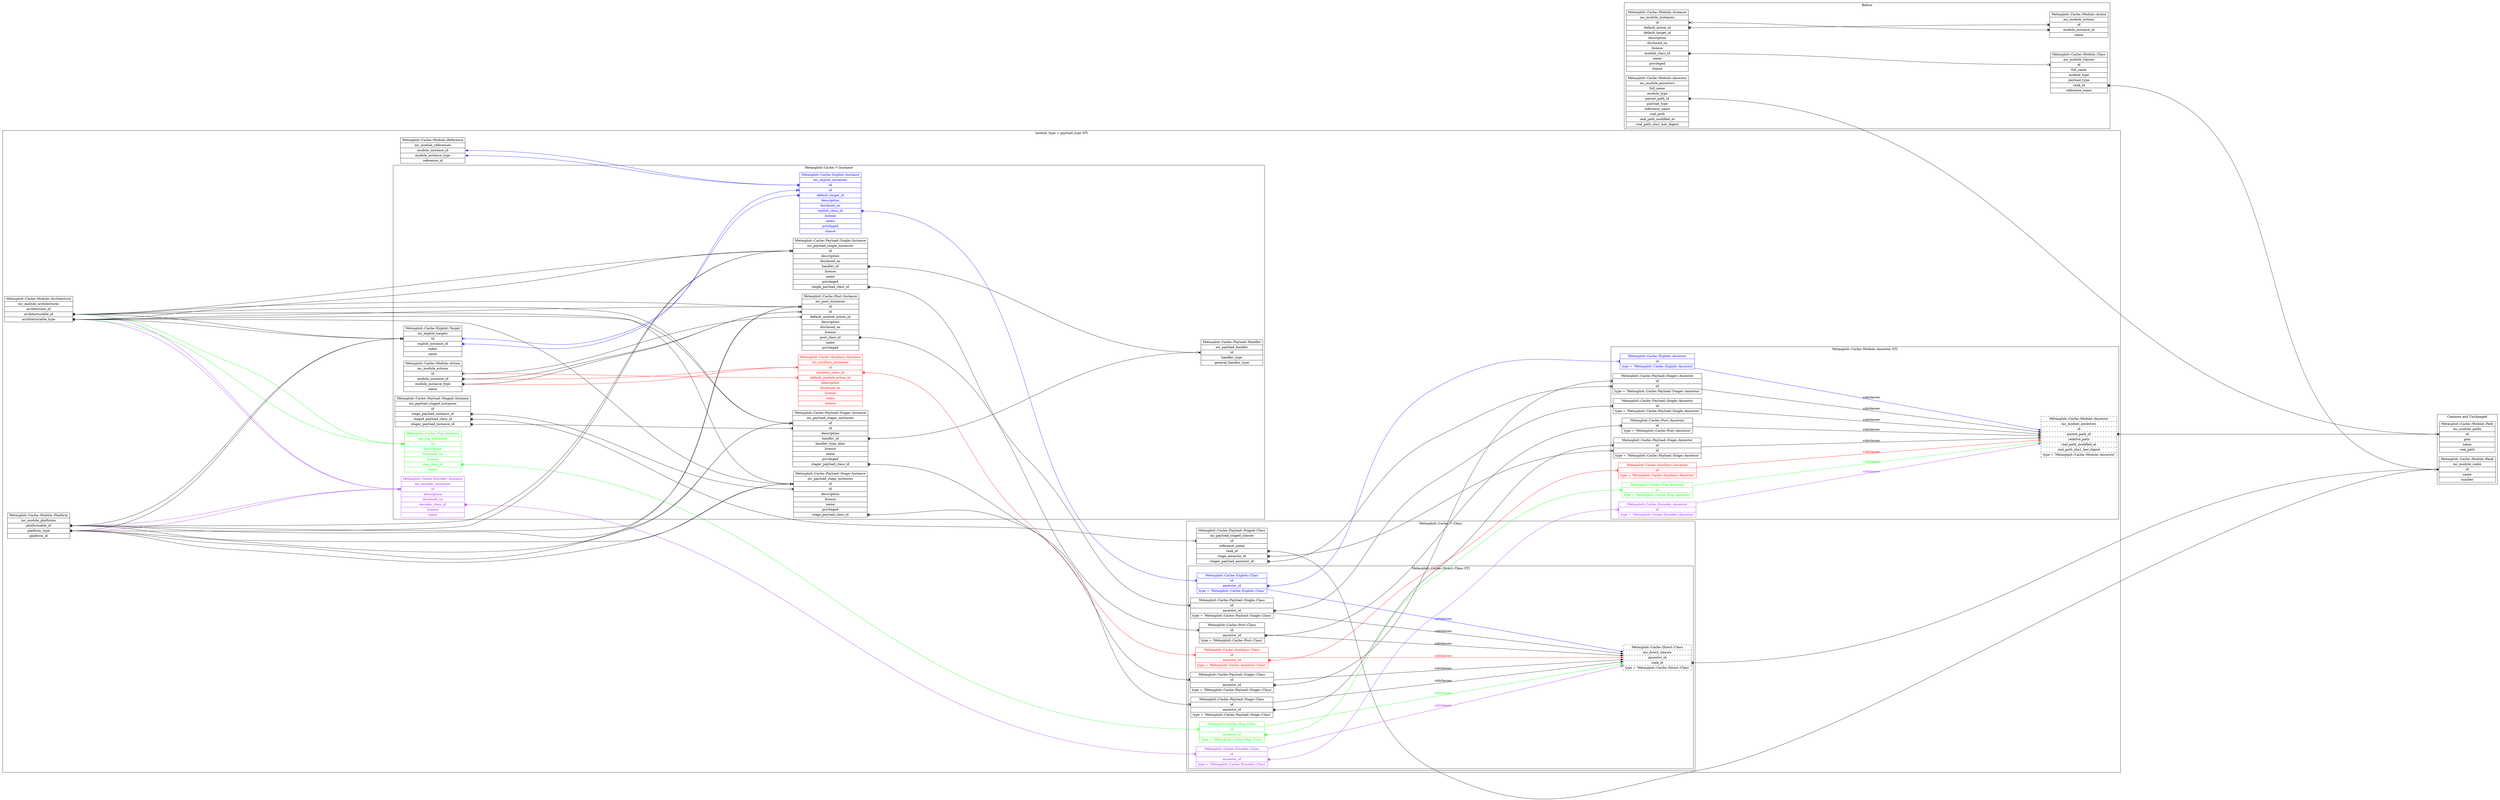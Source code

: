 digraph "metasploit-cache" {
  graph [
    rankdir = "LR"
    ranksep = "20.0"
  ]
  node [
    shape = "record"
  ]

  subgraph cluster_common {
    label = "Common and Unchanged"

    "Metasploit::Cache::Module::Path" [
      label = "Metasploit::Cache::Module::Path | mc_module_paths | <id>id | gem | name | real_path"
    ]

    "Metasploit::Cache::Module::Rank" [
      label = "Metasploit::Cache::Module::Rank | mc_module_ranks | <id>id | name | number"
    ]
  }

  subgraph cluster_before {
    label = "Before"

    "Before/Metasploit::Cache::Module::Ancestor" [
      label = "Metasploit::Cache::Module::Ancestor | mc_module_ancestors | full_name | module_type | <parent_path_id>parent_path_id | payload_type | reference_name | real_path | real_path_modified_at | real_path_sha1_hex_digest"
    ]

    "Before/Metasploit::Cache::Module::Ancestor":parent_path_id -> "Metasploit::Cache::Module::Path":id [
      arrowhead = "crowodot"
      arrowtail = "teetee"
      dir = "both"
    ]

    "Before/Metasploit::Cache::Module::Class" [
      label = "Metasploit::Cache::Module::Class | mc_module_classes | <id>id | full_name | module_type | payload_type | <rank_id>rank_id | reference_name"
    ]

    "Before/Metasploit::Cache::Module::Class":rank_id -> "Metasploit::Cache::Module::Rank":id [
      arrowhead = "crowodot"
      arrowtail = "teetee"
      dir = "both"
    ]

    "Before/Metasploit::Cache::Module::Instance" [
       label = "Metasploit::Cache::Module::Instance | mc_module_instances | <id>id | <default_action_id>default_action_id | default_target_id | description | disclosed_on | license | <module_class_id>module_class_id | name | privileged | stance"
    ]

    "Before/Metasploit::Cache::Module::Instance":module_class_id -> "Before/Metasploit::Cache::Module::Class":id [
      arrowhead = "teeodot"
      arrowtail = "teetee"
      dir = "both"
    ]

    "Before/Metasploit::Cache::Module::Action" [
      label = "Metasploit::Cache::Module::Action | mc_module_actions | <id>id | <module_instance_id>module_instance_id | name"
    ]

    "Before/Metasploit::Cache::Module::Instance":default_action_id -> "Before/Metasploit::Cache::Module::Action":id [
      arrowhead = "teetee"
      arrowtail = "teetee"
      dir = "both"
    ]

    "Before/Metasploit::Cache::Module::Action":module_instance_id -> "Before/Metasploit::Cache::Module::Instance":id [
      arrowhead = "crowodot"
      arrowtail = "teetee"
      dir = "both"
    ]
  }

  subgraph cluster_type_sti {
    label = "module_type + payload_type STI"

    "Metasploit::Cache::Module::Action" [
      label = "Metasploit::Cache::Module::Action | mc_module_actions | <id>id | <module_instance_id>module_instance_id | <module_instance_type>module_instance_type | name"
    ]

    "Metasploit::Cache::Module::Action":module_instance_id, "Metasploit::Cache::Module::Action":module_instance_type -> "Metasploit::Cache::Auxiliary::Instance":id [
      arrowhead = "crowodot"
      arrowtail = "teetee"
      color = "red"
      dir = "both"
    ]

    "Metasploit::Cache::Module::Action":module_instance_id, "Metasploit::Cache::Module::Action":module_instance_type -> "Metasploit::Cache::Post::Instance":id_for_action [
      arrowhead = "crowodot"
      arrowtail = "teetee"
      dir = "both"
    ]

    "Metasploit::Cache::Module::Architecture" [
      label = "Metasploit::Cache::Module::Architecture | mc_module_architectures | <architecture_id>architecture_id | <architecturable_id>architecturable_id | <architecturable_type>architecturable_type"
    ]

    "Metasploit::Cache::Module::Architecture":architecturable_id, "Metasploit::Cache::Module::Architecture":architecturable_type -> "Metasploit::Cache::Encoder::Instance":id [
      arrowhead = "crowtee"
      arrowtail = "teetee"
      color = "purple"
      dir = "both"
    ]

    "Metasploit::Cache::Module::Architecture":architecturable_id, "Metasploit::Cache::Module::Architecture":architecturable_type -> "Metasploit::Cache::Nop::Instance":id [
      arrowhead = "crowtee"
      arrowtail = "teetee"
      color = "green"
      dir = "both"
    ]

    "Metasploit::Cache::Module::Architecture":architecturable_id, "Metasploit::Cache::Module::Architecture":architecturable_type -> "Metasploit::Cache::Exploit::Target":id, "Metasploit::Cache::Payload::Single::Instance":id, "Metasploit::Cache::Payload::Stage::Instance":id, "Metasploit::Cache::Payload::Stager::Instance":id, "Metasploit::Cache::Post::Instance":id [
      arrowhead = "crowtee"
      arrowtail = "teetee"
      dir = "both"
    ]

    "Metasploit::Cache::Payload::Handler" [
      label = "Metasploit::Cache::Payload::Handler | mc_payload_handler | <id>id | handler_type | general_handler_type"
    ]

    "Metasploit::Cache::Module::Platform" [
      label = "Metasploit::Cache::Module::Platform | mc_module_platforms | <platformable_id>platformable_id | <platformable_type>platform_type | <platform_id>platform_id"
    ]

    "Metasploit::Cache::Module::Platform":platformable_id, "Metasploit::Cache::Module::Platform":platformable_type -> "Metasploit::Cache::Encoder::Instance":id [
      arrowhead = "crowtee"
      arrowtail = "teetee"
      color = "purple"
      dir = "both"
    ]

    "Metasploit::Cache::Module::Platform":platformable_id, "Metasploit::Cache::Module::Platform":platformable_type -> "Metasploit::Cache::Exploit::Target":id, "Metasploit::Cache::Payload::Single::Instance":id, "Metasploit::Cache::Payload::Stage::Instance":id, "Metasploit::Cache::Payload::Stager::Instance":id, "Metasploit::Cache::Post::Instance":id [
      arrowhead = "crowtee"
      arrowtail = "teetee"
      dir = "both"
    ]

    "Metasploit::Cache::Module::Reference" [
      label = "Metasploit::Cache::Module::Reference | mc_module_references | <module_instance_id>module_instance_id | <module_instance_type>module_instance_type | <module_reference_id>reference_id"
    ]
 
    "Metasploit::Cache::Module::Reference":module_instance_id, "Metasploit::Cache::Module::Reference":module_instance_type -> "Metasploit::Cache::Exploit::Instance":id_to_module_instance [
      arrowhead = "crowtee"
      arrowhead = "teetee"
      color = "blue"
      dir = "both"
    ]

    "Metasploit::Cache::Exploit::Target" [
      label = "Metasploit::Cache::Exploit::Target | mc_exploit_targets | <id>id | <exploit_instance_id>exploit_instance_id | index | name"
    ]

    "Metasploit::Cache::Exploit::Target":exploit_instance_id -> "Metasploit::Cache::Exploit::Instance":id_to_exploit_instance_id [
      arrowhead = "crowtee"
      arrowtail = "teetee"
      color = "blue"
      dir = "both"
    ]

    subgraph cluster_mc_module_ancestors {
      label = "Metasploit::Cache::Module::Ancestor STI"

      "Metasploit::Cache::Module::Ancestor" [
        label = "Metasploit::Cache::Module::Ancestor | mc_module_ancestors | id | <parent_path_id>parent_path_id | relative_path | real_path_modified_at | real_path_sha1_hex_digest | type = 'Metasploit::Cache::Module::Ancestor'"
        style = "dashed"
      ]

      "Metasploit::Cache::Module::Ancestor":parent_path_id -> "Metasploit::Cache::Module::Path":id [
        arrowhead = "crowodot"
        arrowtail = "teetee"
        dir = "both"
      ]

      "Metasploit::Cache::Auxiliary::Ancestor" [
        fontcolor = "red"
        label = "Metasploit::Cache::Auxiliary::Ancestor | <id>id | type = 'Metasploit::Cache::Auxiliary::Ancestor'"
        color = "red"
      ]

      "Metasploit::Cache::Auxiliary::Ancestor" -> "Metasploit::Cache::Module::Ancestor" [
        color = "red"
        fontcolor = "red"
        label = "subclasses"
      ]

      "Metasploit::Cache::Encoder::Ancestor" [
        color = "purple"
        fontcolor = "purple"
        label = "Metasploit::Cache::Encoder::Ancestor | <id>id | type = 'Metasploit::Cache::Encoder::Ancestor'"
      ]

      "Metasploit::Cache::Encoder::Ancestor" -> "Metasploit::Cache::Module::Ancestor" [
        color = "purple"
        fontcolor = "purple"
        label = "subclasses"
      ]

      "Metasploit::Cache::Exploit::Ancestor" [
        color = "blue"
        fontcolor = "blue"
        label = "Metasploit::Cache::Exploit::Ancestor | <id>id | type = 'Metasploit::Cache::Exploit::Ancestor"
      ]

      "Metasploit::Cache::Exploit::Ancestor" -> "Metasploit::Cache::Module::Ancestor" [
        color = "blue"
        fontcolot = "blue"
        label = "subclasses"
      ]

      "Metasploit::Cache::Nop::Ancestor" [
        color = "green"
        fontcolor = "green"
        label = "Metasploit::Cache::Nop::Ancestor | <id>id | type = 'Metasploit::Cache::Nop::Ancestor'"
      ]

      "Metasploit::Cache::Nop::Ancestor" -> "Metasploit::Cache::Module::Ancestor" [
        color = "green"
        fontcolor = "green"
        label = "subclasses"
      ]

      "Metasploit::Cache::Payload::Single::Ancestor" [
        label = "Metasploit::Cache::Payload::Single::Ancestor | <id>id | type = 'Metasploit::Cache::Payload::Single::Ancestor'"
      ]

      "Metasploit::Cache::Payload::Single::Ancestor" -> "Metasploit::Cache::Module::Ancestor" [
        label = "subclasses"
      ]
      
      "Metasploit::Cache::Payload::Stage::Ancestor" [
        label = "Metasploit::Cache::Payload::Stage::Ancestor | <id_to_ancestor_id>id | <id_to_stage_payload_ancestor_id>id | type = 'Metasploit::Cache::Payload::Stage::Ancestor'"
      ]

      "Metasploit::Cache::Payload::Stage::Ancestor" -> "Metasploit::Cache::Module::Ancestor" [
        label = "subclasses"
      ]
      
      "Metasploit::Cache::Payload::Stager::Ancestor" [
        label = "Metasploit::Cache::Payload::Stager::Ancestor | <id_to_ancestor_id>id | <id_to_stager_payload_ancestor_id>id | type = 'Metasploit::Cache::Payload::Stager::Ancestor'"
      ]

      "Metasploit::Cache::Payload::Stager::Ancestor" -> "Metasploit::Cache::Module::Ancestor" [
        label = "subclasses"
      ]
      
      "Metasploit::Cache::Post::Ancestor" [
        label = "Metasploit::Cache::Post::Ancestor | <id>id | type = 'Metasploit::Cache::Post::Ancestor'"
      ]

      "Metasploit::Cache::Post::Ancestor" -> "Metasploit::Cache::Module::Ancestor" [
        label = "subclasses"
      ]
    }

    subgraph cluster_metasploit_cache_class {
      label = "Metasploit::Cache::*::Class"

      subgraph cluster_metasploit_cache_direct_class {
        label = "Metasploit::Cache::Direct::Class STI"

        "Metasploit::Cache::Direct::Class" [
          label = "Metasploit::Cache::Direct::Class | mc_direct_classes | <ancestor_id>ancestor_id | <rank_id>rank_id | type = 'Metasploit::Cache::Direct::Class'"
          style = "dashed"
        ]

        "Metasploit::Cache::Direct::Class":rank_id -> "Metasploit::Cache::Module::Rank":id [
          arrowhead = "crowodot"
          arrowtail = "teetee"
          dir = "both"
        ]

        "Metasploit::Cache::Auxiliary::Class" [
          color = "red"
          fontcolor = "red"
          label = "Metasploit::Cache::Auxiliary::Class | <id>id | <ancestor_id>ancestor_id | type = 'Metasploit::Cache::Auxiliary::Class'"
        ]

        "Metasploit::Cache::Auxiliary::Class" -> "Metasploit::Cache::Direct::Class" [
          color = "red"
          fontcolor = "red"
          label = "subclasses"
        ]

        "Metasploit::Cache::Auxiliary::Class":ancestor_id -> "Metasploit::Cache::Auxiliary::Ancestor":id [
          arrowhead = "teeodot"
          arrowtail = "teetee"
          color = "red"
          dir = "both"
        ]
        
        "Metasploit::Cache::Encoder::Class" [
          color = "purple"
          fontcolor = "purple"
          label = "Metasploit::Cache::Encoder::Class | <id>id | <ancestor_id>ancestor_id | type = 'Metasploit::Cache::Encoder::Class'"
        ]

        "Metasploit::Cache::Encoder::Class" -> "Metasploit::Cache::Direct::Class" [
          color = "purple"
          fontcolor = "purple"
          label = "subclasses"
        ]

        "Metasploit::Cache::Encoder::Class":ancestor_id -> "Metasploit::Cache::Encoder::Ancestor":id [
          arrowhead = "teeodot"
          arrowtail = "teetee"
          color = "purple"
          dir = "both"
        ]
                
        "Metasploit::Cache::Exploit::Class" [
          color = "blue"
          fontcolor = "blue"
          label = "Metasploit::Cache::Exploit::Class | <id>id | <ancestor_id>ancestor_id | type = 'Metasploit::Cache::Exploit::Class'"
        ]

        "Metasploit::Cache::Exploit::Class" -> "Metasploit::Cache::Direct::Class" [
          color = "blue"
          fontcolor = "blue"
          label = "subclasses"
        ]

        "Metasploit::Cache::Exploit::Class":ancestor_id -> "Metasploit::Cache::Exploit::Ancestor":id [
          arrowhead = "teeodot"
          arrowtail = "teetee"
          color = "blue"
          dir = "both"
        ]
        
        "Metasploit::Cache::Nop::Class" [
          color = "green"
          fontcolor = "green"
          label = "Metasploit::Cache::Nop::Class | <id>id | <ancestor_id>ancestor_id | type = 'Metasploit::Cache::Nop::Class'"
        ]

        "Metasploit::Cache::Nop::Class" -> "Metasploit::Cache::Direct::Class" [
          color = "green"
          fontcolor = "green"
          label = "subclasses"
        ]

        "Metasploit::Cache::Nop::Class":ancestor_id -> "Metasploit::Cache::Nop::Ancestor":id [
          arrowhead = "teeodot"
          arrowtail = "teetee"
          color = "green"
          dir = "both"
        ]
        
        "Metasploit::Cache::Payload::Single::Class" [
          label = "Metasploit::Cache::Payload::Single::Class | <id>id | <ancestor_id>ancestor_id | type = 'Metasploit::Cache::Payload::Single::Class'"
        ]

        "Metasploit::Cache::Payload::Single::Class" -> "Metasploit::Cache::Direct::Class" [
          label = "subclasses"
        ]

        "Metasploit::Cache::Payload::Single::Class":ancestor_id -> "Metasploit::Cache::Payload::Single::Ancestor":id [
          arrowhead = "teeodot"
          arrowtail = "teetee"
          dir = "both"
        ]
        
        "Metasploit::Cache::Payload::Stage::Class" [
          label = "Metasploit::Cache::Payload::Stage::Class | <id>id | <ancestor_id>ancestor_id | type = 'Metasploit::Cache::Payload::Stage::Class'"
        ]

        "Metasploit::Cache::Payload::Stage::Class" -> "Metasploit::Cache::Direct::Class" [
          label = "subclasses"
        ]

        "Metasploit::Cache::Payload::Stage::Class":ancestor_id -> "Metasploit::Cache::Payload::Stage::Ancestor":id_to_ancestor_id [
          arrowhead = "teeodot"
          arrowtail = "teetee"
          dir = "both"
        ]
        
                
        "Metasploit::Cache::Payload::Stager::Class" [
          label = "Metasploit::Cache::Payload::Stager::Class | <id>id | <ancestor_id>ancestor_id | type = 'Metasploit::Cache::Payload::Stager::Class'"
        ]

        "Metasploit::Cache::Payload::Stager::Class" -> "Metasploit::Cache::Direct::Class" [
          label = "subclasses"
        ]

        "Metasploit::Cache::Payload::Stager::Class":ancestor_id -> "Metasploit::Cache::Payload::Stager::Ancestor":id_to_ancestor_id [
          arrowhead = "teeodot"
          arrowtail = "teetee"
          dir = "both"
        ]
        
        "Metasploit::Cache::Post::Class" [
          label = "Metasploit::Cache::Post::Class | <id>id | <ancestor_id>ancestor_id | type = 'Metasploit::Cache::Post::Class'"
        ]

        "Metasploit::Cache::Post::Class" -> "Metasploit::Cache::Direct::Class" [
          label = "subclasses"
        ]

        "Metasploit::Cache::Post::Class":ancestor_id -> "Metasploit::Cache::Post::Ancestor":id [
          arrowhead = "teeodot"
          arrowtail = "teetee"
          dir = "both"
        ]
      }

      "Metasploit::Cache::Payload::Staged::Class" [
        label = "Metasploit::Cache::Payload::Staged::Class | mc_payload_staged_classes | <id>id | reference_name | <rank_id>rank_id | <stage_payload_ancestor_id>stage_ancestor_id | <stager_payload_ancestor_id>stager_payload_ancestor_id"
      ]
      
      "Metasploit::Cache::Payload::Staged::Class":stage_payload_ancestor_id -> "Metasploit::Cache::Payload::Stage::Ancestor":id_to_stage_payload_ancestor_id [
        arrowhead = "crowodot"
        arrowtail = "teetee"
        dir = "both"
      ]

      "Metasploit::Cache::Payload::Staged::Class":stager_payload_ancestor_id -> "Metasploit::Cache::Payload::Stager::Ancestor":id_to_stager_payload_ancestor_id [
          arrowhead = "crowodot"
          arrowtail = "teetee"
          dir = "both"
      ]

      "Metasploit::Cache::Payload::Staged::Class":rank_id -> "Metasploit::Cache::Module::Rank":id [
          arrowhead = "crowodot"
          arrowtail = "teetee"
          dir = "both"
      ]
    }

    subgraph cluster_metasploit_cache_instance {
      label = "Metasploit::Cache::*::Instance"

      "Metasploit::Cache::Auxiliary::Instance" [
        color = "red"
        fontcolor = "red"
        label = "Metasploit::Cache::Auxiliary::Instance | mc_auxiliary_instances | <id>id | <auxiliary_class_id>auxiliary_class_id | <default_module_action_id>default_module_action_id | description | disclosed_on | license | name | stance"
      ]

      "Metasploit::Cache::Auxiliary::Instance":auxiliary_class_id -> "Metasploit::Cache::Auxiliary::Class":id [
        arrowhead = "teeodot"
        arrowtail = "teetee"
        color = "red"
        dir = "both"
      ]

      "Metasploit::Cache::Auxiliary::Instance":default_module_action_id -> "Metasploit::Cache::Module::Action":id [
        arrowhead = "teeodot"
        arrowtail = "teeodot"
        color = "red"
        dir = "both"
      ]

      "Metasploit::Cache::Encoder::Instance" [
        color = "purple"
        fontcolor = "purple"
        label = "Metasploit::Cache::Encoder::Instance | mc_encoder_instances | <id>id | description | disclosed_on | <encoder_class_id>encoder_class_id | license | name"
      ]

      "Metasploit::Cache::Encoder::Instance":encoder_class_id -> "Metasploit::Cache::Encoder::Class":id [
        arrowhead = "teeodot"
        arrowtail = "teetee"
        color = "purple"
        dir = "both"
      ]

      "Metasploit::Cache::Exploit::Instance" [
        color = "blue"
        fontcolor = "blue"
        label = "Metasploit::Cache::Exploit::Instance | mc_exploit_instances | <id_to_module_instance>id | <id_to_exploit_instance_id>id | <default_target_id>default_target_id | description | disclosed_on | <exploit_class_id>exploit_class_id | license | name | privileged | stance"
      ]

      "Metasploit::Cache::Exploit::Instance":default_target_id -> "Metasploit::Cache::Exploit::Target":id [
        arrowhead = "teeodot"
        arrowtail = "teetee"
        color = "blue"
        dir = "both"
      ]
      
      "Metasploit::Cache::Exploit::Instance":exploit_class_id -> "Metasploit::Cache::Exploit::Class":id [
        arrowhead = "teeodot"
        arrowtail = "teetee"
        color = "blue"
        dir = "both"
      ]

      "Metasploit::Cache::Nop::Instance" [
        color = "green"
        fontcolor = "green"
        label = "Metasploit::Cache::Nop::Instance | mc_nop_instances | <id>id | description | disclosed_on | license | <nop_class_id>nop_class_id | name"
      ]

      "Metasploit::Cache::Nop::Instance":nop_class_id -> "Metasploit::Cache::Nop::Class":id [
        arrowhead = "teeodot"
        arrowtail = "teetee"
        color = "green"
        dir = "both"
      ]

      "Metasploit::Cache::Payload::Single::Instance" [
        label = "Metasploit::Cache::Payload::Single::Instance | mc_payload_single_instances | <id>id | description | disclosed_on | <handler_id>handler_id | license | name | privileged | <single_payload_class_id>single_payload_class_id"
      ]

      "Metasploit::Cache::Payload::Single::Instance":handler_id -> "Metasploit::Cache::Payload::Handler":id [
        arrowhead = "crowodot"
        arrowtail = "teetee"
        dir = "both"
      ]

      "Metasploit::Cache::Payload::Single::Instance":single_payload_class_id -> "Metasploit::Cache::Payload::Single::Class":id [
        arrowhead = "teeodot"
        arrowtail = "teetee"
        dir = "both"
      ]

      "Metasploit::Cache::Payload::Stage::Instance" [
        label = "Metasploit::Cache::Payload::Stage::Instance | mc_payload_stage_instances | <id>id | <id_for_stage_payload_instance_id>id | description | license | name | privileged | <stage_payload_class_id>stage_payload_class_id"
      ]

      "Metasploit::Cache::Payload::Stage::Instance":stage_payload_class_id -> "Metasploit::Cache::Payload::Stage::Class":id [
        arrowhead = "teeodot"
        arrowtail = "teetee"
        dir = "both"
      ]

      "Metasploit::Cache::Payload::Staged::Instance" [
        label = "Metasploit::Cache::Payload::Staged::Instance | mc_payload_staged_instances | <id>id | <stage_payload_instance_id>stage_payload_instance_id | <staged_payload_class_id>staged_payload_class_id | <stager_payload_instance_id>stager_payload_instance_id"
      ]

      "Metasploit::Cache::Payload::Staged::Instance":stage_payload_instance_id -> "Metasploit::Cache::Payload::Stage::Instance":id_for_stage_payload_instance_id [
        arrowhead = "teeodot"
        arrowtail = "teetee"
        dir = "both"
      ]

      "Metasploit::Cache::Payload::Staged::Instance":staged_payload_class_id -> "Metasploit::Cache::Payload::Staged::Class":id [
        arrowhead = "teeodot"
        arrowtail = "teetee"
        dir = "both"
      ]

      "Metasploit::Cache::Payload::Staged::Instance":stager_payload_instance_id -> "Metasploit::Cache::Payload::Stager::Instance":id_for_stager_payload_instance_id [
        arrowhead = "teeodot"
        arrowtail = "teetee"
        dir = "both"
      ]

      "Metasploit::Cache::Payload::Stager::Instance" [
        label = "Metasploit::Cache::Payload::Stager::Instance | mc_payload_stager_instances | <id>id | <id_for_stager_payload_instance_id>id | description | <handler_id>handler_id | handler_type_alias | license | name | privileged | <stager_payload_class_id>stager_payload_class_id"
      ]

      "Metasploit::Cache::Payload::Stager::Instance":handler_id -> "Metasploit::Cache::Payload::Handler":id [
        arrowhead = "crowodot"
        arrowtail = "teetee"
        dir = "both"
      ]

      "Metasploit::Cache::Payload::Stager::Instance":stager_payload_class_id -> "Metasploit::Cache::Payload::Stager::Class":id [
        arrowhead = "teeodot"
        arrowtail = "teetee"
        dir = "both"
      ]

      "Metasploit::Cache::Post::Instance" [
        label = "Metasploit::Cache::Post::Instance | mc_post_instances | <id>id | <id_for_action>id | <default_module_action_id>default_module_action_id | description | disclosed_on | license | <post_class_id>post_class_id | name | privileged"
      ]

      "Metasploit::Cache::Post::Instance":default_module_action_id -> "Metasploit::Cache::Module::Action":id [
        arrowhead = "teeodot"
        arrowtail = "teeodot"
        dir = "both"
      ]

      "Metasploit::Cache::Post::Instance":post_class_id -> "Metasploit::Cache::Post::Class":id [
        arrowhead = "teeodot"
        arrowtail = "teetee"
        dir = "both"
      ]
    }
  }
}